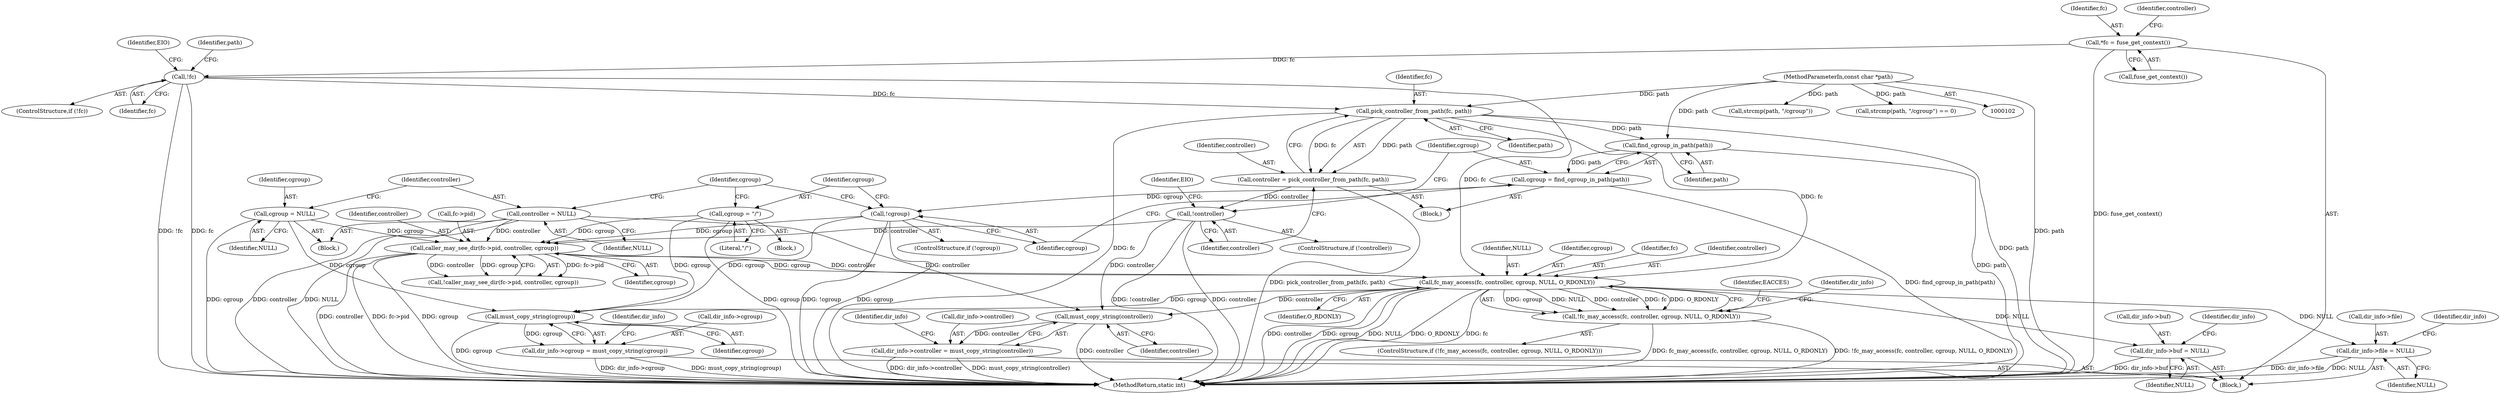 digraph "0_lxcfs_a8b6c3e0537e90fba3c55910fd1b7229d54a60a7_3@pointer" {
"1000175" [label="(Call,fc_may_access(fc, controller, cgroup, NULL, O_RDONLY))"];
"1000139" [label="(Call,pick_controller_from_path(fc, path))"];
"1000117" [label="(Call,!fc)"];
"1000107" [label="(Call,*fc = fuse_get_context())"];
"1000103" [label="(MethodParameterIn,const char *path)"];
"1000164" [label="(Call,caller_may_see_dir(fc->pid, controller, cgroup))"];
"1000143" [label="(Call,!controller)"];
"1000137" [label="(Call,controller = pick_controller_from_path(fc, path))"];
"1000132" [label="(Call,controller = NULL)"];
"1000129" [label="(Call,cgroup = NULL)"];
"1000156" [label="(Call,cgroup = \"/\")"];
"1000153" [label="(Call,!cgroup)"];
"1000148" [label="(Call,cgroup = find_cgroup_in_path(path))"];
"1000150" [label="(Call,find_cgroup_in_path(path))"];
"1000174" [label="(Call,!fc_may_access(fc, controller, cgroup, NULL, O_RDONLY))"];
"1000200" [label="(Call,must_copy_string(controller))"];
"1000196" [label="(Call,dir_info->controller = must_copy_string(controller))"];
"1000206" [label="(Call,must_copy_string(cgroup))"];
"1000202" [label="(Call,dir_info->cgroup = must_copy_string(cgroup))"];
"1000213" [label="(Call,dir_info->buf = NULL)"];
"1000218" [label="(Call,dir_info->file = NULL)"];
"1000108" [label="(Identifier,fc)"];
"1000116" [label="(ControlStructure,if (!fc))"];
"1000206" [label="(Call,must_copy_string(cgroup))"];
"1000130" [label="(Identifier,cgroup)"];
"1000109" [label="(Call,fuse_get_context())"];
"1000142" [label="(ControlStructure,if (!controller))"];
"1000117" [label="(Call,!fc)"];
"1000125" [label="(Identifier,path)"];
"1000138" [label="(Identifier,controller)"];
"1000220" [label="(Identifier,dir_info)"];
"1000219" [label="(Call,dir_info->file)"];
"1000204" [label="(Identifier,dir_info)"];
"1000179" [label="(Identifier,NULL)"];
"1000163" [label="(Call,!caller_may_see_dir(fc->pid, controller, cgroup))"];
"1000151" [label="(Identifier,path)"];
"1000237" [label="(MethodReturn,static int)"];
"1000114" [label="(Identifier,controller)"];
"1000157" [label="(Identifier,cgroup)"];
"1000136" [label="(Block,)"];
"1000197" [label="(Call,dir_info->controller)"];
"1000180" [label="(Identifier,O_RDONLY)"];
"1000144" [label="(Identifier,controller)"];
"1000196" [label="(Call,dir_info->controller = must_copy_string(controller))"];
"1000225" [label="(Identifier,dir_info)"];
"1000174" [label="(Call,!fc_may_access(fc, controller, cgroup, NULL, O_RDONLY))"];
"1000124" [label="(Call,strcmp(path, \"/cgroup\"))"];
"1000213" [label="(Call,dir_info->buf = NULL)"];
"1000178" [label="(Identifier,cgroup)"];
"1000141" [label="(Identifier,path)"];
"1000118" [label="(Identifier,fc)"];
"1000133" [label="(Identifier,controller)"];
"1000207" [label="(Identifier,cgroup)"];
"1000173" [label="(ControlStructure,if (!fc_may_access(fc, controller, cgroup, NULL, O_RDONLY)))"];
"1000123" [label="(Call,strcmp(path, \"/cgroup\") == 0)"];
"1000129" [label="(Call,cgroup = NULL)"];
"1000147" [label="(Identifier,EIO)"];
"1000137" [label="(Call,controller = pick_controller_from_path(fc, path))"];
"1000176" [label="(Identifier,fc)"];
"1000168" [label="(Identifier,controller)"];
"1000150" [label="(Call,find_cgroup_in_path(path))"];
"1000156" [label="(Call,cgroup = \"/\")"];
"1000131" [label="(Identifier,NULL)"];
"1000152" [label="(ControlStructure,if (!cgroup))"];
"1000200" [label="(Call,must_copy_string(controller))"];
"1000128" [label="(Block,)"];
"1000165" [label="(Call,fc->pid)"];
"1000149" [label="(Identifier,cgroup)"];
"1000175" [label="(Call,fc_may_access(fc, controller, cgroup, NULL, O_RDONLY))"];
"1000222" [label="(Identifier,NULL)"];
"1000217" [label="(Identifier,NULL)"];
"1000183" [label="(Identifier,EACCES)"];
"1000158" [label="(Literal,\"/\")"];
"1000210" [label="(Identifier,dir_info)"];
"1000218" [label="(Call,dir_info->file = NULL)"];
"1000107" [label="(Call,*fc = fuse_get_context())"];
"1000185" [label="(Identifier,dir_info)"];
"1000214" [label="(Call,dir_info->buf)"];
"1000201" [label="(Identifier,controller)"];
"1000134" [label="(Identifier,NULL)"];
"1000177" [label="(Identifier,controller)"];
"1000203" [label="(Call,dir_info->cgroup)"];
"1000121" [label="(Identifier,EIO)"];
"1000139" [label="(Call,pick_controller_from_path(fc, path))"];
"1000169" [label="(Identifier,cgroup)"];
"1000164" [label="(Call,caller_may_see_dir(fc->pid, controller, cgroup))"];
"1000103" [label="(MethodParameterIn,const char *path)"];
"1000143" [label="(Call,!controller)"];
"1000160" [label="(Identifier,cgroup)"];
"1000155" [label="(Block,)"];
"1000154" [label="(Identifier,cgroup)"];
"1000148" [label="(Call,cgroup = find_cgroup_in_path(path))"];
"1000202" [label="(Call,dir_info->cgroup = must_copy_string(cgroup))"];
"1000132" [label="(Call,controller = NULL)"];
"1000153" [label="(Call,!cgroup)"];
"1000105" [label="(Block,)"];
"1000140" [label="(Identifier,fc)"];
"1000175" -> "1000174"  [label="AST: "];
"1000175" -> "1000180"  [label="CFG: "];
"1000176" -> "1000175"  [label="AST: "];
"1000177" -> "1000175"  [label="AST: "];
"1000178" -> "1000175"  [label="AST: "];
"1000179" -> "1000175"  [label="AST: "];
"1000180" -> "1000175"  [label="AST: "];
"1000174" -> "1000175"  [label="CFG: "];
"1000175" -> "1000237"  [label="DDG: cgroup"];
"1000175" -> "1000237"  [label="DDG: NULL"];
"1000175" -> "1000237"  [label="DDG: O_RDONLY"];
"1000175" -> "1000237"  [label="DDG: fc"];
"1000175" -> "1000237"  [label="DDG: controller"];
"1000175" -> "1000174"  [label="DDG: cgroup"];
"1000175" -> "1000174"  [label="DDG: NULL"];
"1000175" -> "1000174"  [label="DDG: controller"];
"1000175" -> "1000174"  [label="DDG: fc"];
"1000175" -> "1000174"  [label="DDG: O_RDONLY"];
"1000139" -> "1000175"  [label="DDG: fc"];
"1000117" -> "1000175"  [label="DDG: fc"];
"1000164" -> "1000175"  [label="DDG: controller"];
"1000164" -> "1000175"  [label="DDG: cgroup"];
"1000175" -> "1000200"  [label="DDG: controller"];
"1000175" -> "1000206"  [label="DDG: cgroup"];
"1000175" -> "1000213"  [label="DDG: NULL"];
"1000175" -> "1000218"  [label="DDG: NULL"];
"1000139" -> "1000137"  [label="AST: "];
"1000139" -> "1000141"  [label="CFG: "];
"1000140" -> "1000139"  [label="AST: "];
"1000141" -> "1000139"  [label="AST: "];
"1000137" -> "1000139"  [label="CFG: "];
"1000139" -> "1000237"  [label="DDG: path"];
"1000139" -> "1000237"  [label="DDG: fc"];
"1000139" -> "1000137"  [label="DDG: fc"];
"1000139" -> "1000137"  [label="DDG: path"];
"1000117" -> "1000139"  [label="DDG: fc"];
"1000103" -> "1000139"  [label="DDG: path"];
"1000139" -> "1000150"  [label="DDG: path"];
"1000117" -> "1000116"  [label="AST: "];
"1000117" -> "1000118"  [label="CFG: "];
"1000118" -> "1000117"  [label="AST: "];
"1000121" -> "1000117"  [label="CFG: "];
"1000125" -> "1000117"  [label="CFG: "];
"1000117" -> "1000237"  [label="DDG: fc"];
"1000117" -> "1000237"  [label="DDG: !fc"];
"1000107" -> "1000117"  [label="DDG: fc"];
"1000107" -> "1000105"  [label="AST: "];
"1000107" -> "1000109"  [label="CFG: "];
"1000108" -> "1000107"  [label="AST: "];
"1000109" -> "1000107"  [label="AST: "];
"1000114" -> "1000107"  [label="CFG: "];
"1000107" -> "1000237"  [label="DDG: fuse_get_context()"];
"1000103" -> "1000102"  [label="AST: "];
"1000103" -> "1000237"  [label="DDG: path"];
"1000103" -> "1000123"  [label="DDG: path"];
"1000103" -> "1000124"  [label="DDG: path"];
"1000103" -> "1000150"  [label="DDG: path"];
"1000164" -> "1000163"  [label="AST: "];
"1000164" -> "1000169"  [label="CFG: "];
"1000165" -> "1000164"  [label="AST: "];
"1000168" -> "1000164"  [label="AST: "];
"1000169" -> "1000164"  [label="AST: "];
"1000163" -> "1000164"  [label="CFG: "];
"1000164" -> "1000237"  [label="DDG: cgroup"];
"1000164" -> "1000237"  [label="DDG: controller"];
"1000164" -> "1000237"  [label="DDG: fc->pid"];
"1000164" -> "1000163"  [label="DDG: fc->pid"];
"1000164" -> "1000163"  [label="DDG: controller"];
"1000164" -> "1000163"  [label="DDG: cgroup"];
"1000143" -> "1000164"  [label="DDG: controller"];
"1000132" -> "1000164"  [label="DDG: controller"];
"1000129" -> "1000164"  [label="DDG: cgroup"];
"1000156" -> "1000164"  [label="DDG: cgroup"];
"1000153" -> "1000164"  [label="DDG: cgroup"];
"1000143" -> "1000142"  [label="AST: "];
"1000143" -> "1000144"  [label="CFG: "];
"1000144" -> "1000143"  [label="AST: "];
"1000147" -> "1000143"  [label="CFG: "];
"1000149" -> "1000143"  [label="CFG: "];
"1000143" -> "1000237"  [label="DDG: controller"];
"1000143" -> "1000237"  [label="DDG: !controller"];
"1000137" -> "1000143"  [label="DDG: controller"];
"1000143" -> "1000200"  [label="DDG: controller"];
"1000137" -> "1000136"  [label="AST: "];
"1000138" -> "1000137"  [label="AST: "];
"1000144" -> "1000137"  [label="CFG: "];
"1000137" -> "1000237"  [label="DDG: pick_controller_from_path(fc, path)"];
"1000132" -> "1000128"  [label="AST: "];
"1000132" -> "1000134"  [label="CFG: "];
"1000133" -> "1000132"  [label="AST: "];
"1000134" -> "1000132"  [label="AST: "];
"1000160" -> "1000132"  [label="CFG: "];
"1000132" -> "1000237"  [label="DDG: controller"];
"1000132" -> "1000237"  [label="DDG: NULL"];
"1000132" -> "1000200"  [label="DDG: controller"];
"1000129" -> "1000128"  [label="AST: "];
"1000129" -> "1000131"  [label="CFG: "];
"1000130" -> "1000129"  [label="AST: "];
"1000131" -> "1000129"  [label="AST: "];
"1000133" -> "1000129"  [label="CFG: "];
"1000129" -> "1000237"  [label="DDG: cgroup"];
"1000129" -> "1000206"  [label="DDG: cgroup"];
"1000156" -> "1000155"  [label="AST: "];
"1000156" -> "1000158"  [label="CFG: "];
"1000157" -> "1000156"  [label="AST: "];
"1000158" -> "1000156"  [label="AST: "];
"1000160" -> "1000156"  [label="CFG: "];
"1000156" -> "1000237"  [label="DDG: cgroup"];
"1000156" -> "1000206"  [label="DDG: cgroup"];
"1000153" -> "1000152"  [label="AST: "];
"1000153" -> "1000154"  [label="CFG: "];
"1000154" -> "1000153"  [label="AST: "];
"1000157" -> "1000153"  [label="CFG: "];
"1000160" -> "1000153"  [label="CFG: "];
"1000153" -> "1000237"  [label="DDG: !cgroup"];
"1000153" -> "1000237"  [label="DDG: cgroup"];
"1000148" -> "1000153"  [label="DDG: cgroup"];
"1000153" -> "1000206"  [label="DDG: cgroup"];
"1000148" -> "1000136"  [label="AST: "];
"1000148" -> "1000150"  [label="CFG: "];
"1000149" -> "1000148"  [label="AST: "];
"1000150" -> "1000148"  [label="AST: "];
"1000154" -> "1000148"  [label="CFG: "];
"1000148" -> "1000237"  [label="DDG: find_cgroup_in_path(path)"];
"1000150" -> "1000148"  [label="DDG: path"];
"1000150" -> "1000151"  [label="CFG: "];
"1000151" -> "1000150"  [label="AST: "];
"1000150" -> "1000237"  [label="DDG: path"];
"1000174" -> "1000173"  [label="AST: "];
"1000183" -> "1000174"  [label="CFG: "];
"1000185" -> "1000174"  [label="CFG: "];
"1000174" -> "1000237"  [label="DDG: !fc_may_access(fc, controller, cgroup, NULL, O_RDONLY)"];
"1000174" -> "1000237"  [label="DDG: fc_may_access(fc, controller, cgroup, NULL, O_RDONLY)"];
"1000200" -> "1000196"  [label="AST: "];
"1000200" -> "1000201"  [label="CFG: "];
"1000201" -> "1000200"  [label="AST: "];
"1000196" -> "1000200"  [label="CFG: "];
"1000200" -> "1000237"  [label="DDG: controller"];
"1000200" -> "1000196"  [label="DDG: controller"];
"1000196" -> "1000105"  [label="AST: "];
"1000197" -> "1000196"  [label="AST: "];
"1000204" -> "1000196"  [label="CFG: "];
"1000196" -> "1000237"  [label="DDG: must_copy_string(controller)"];
"1000196" -> "1000237"  [label="DDG: dir_info->controller"];
"1000206" -> "1000202"  [label="AST: "];
"1000206" -> "1000207"  [label="CFG: "];
"1000207" -> "1000206"  [label="AST: "];
"1000202" -> "1000206"  [label="CFG: "];
"1000206" -> "1000237"  [label="DDG: cgroup"];
"1000206" -> "1000202"  [label="DDG: cgroup"];
"1000202" -> "1000105"  [label="AST: "];
"1000203" -> "1000202"  [label="AST: "];
"1000210" -> "1000202"  [label="CFG: "];
"1000202" -> "1000237"  [label="DDG: must_copy_string(cgroup)"];
"1000202" -> "1000237"  [label="DDG: dir_info->cgroup"];
"1000213" -> "1000105"  [label="AST: "];
"1000213" -> "1000217"  [label="CFG: "];
"1000214" -> "1000213"  [label="AST: "];
"1000217" -> "1000213"  [label="AST: "];
"1000220" -> "1000213"  [label="CFG: "];
"1000213" -> "1000237"  [label="DDG: dir_info->buf"];
"1000218" -> "1000105"  [label="AST: "];
"1000218" -> "1000222"  [label="CFG: "];
"1000219" -> "1000218"  [label="AST: "];
"1000222" -> "1000218"  [label="AST: "];
"1000225" -> "1000218"  [label="CFG: "];
"1000218" -> "1000237"  [label="DDG: dir_info->file"];
"1000218" -> "1000237"  [label="DDG: NULL"];
}
